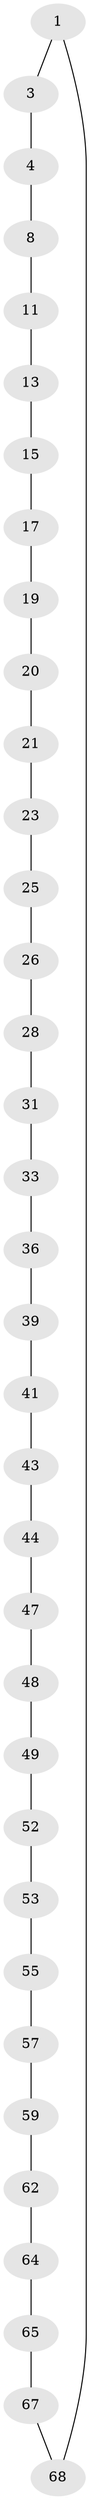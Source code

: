// original degree distribution, {2: 1.0}
// Generated by graph-tools (version 1.1) at 2025/20/03/04/25 18:20:15]
// undirected, 35 vertices, 35 edges
graph export_dot {
graph [start="1"]
  node [color=gray90,style=filled];
  1 [super="+2+70"];
  3;
  4 [super="+5"];
  8 [super="+9"];
  11 [super="+12"];
  13 [super="+14"];
  15 [super="+16"];
  17 [super="+18"];
  19;
  20;
  21 [super="+22"];
  23 [super="+24"];
  25;
  26 [super="+27"];
  28 [super="+29"];
  31 [super="+32"];
  33 [super="+34"];
  36 [super="+37"];
  39 [super="+40"];
  41 [super="+42"];
  43;
  44 [super="+45"];
  47;
  48;
  49 [super="+50"];
  52;
  53 [super="+54"];
  55 [super="+56"];
  57 [super="+58"];
  59 [super="+60"];
  62 [super="+63"];
  64;
  65 [super="+66"];
  67;
  68 [super="+69"];
  1 -- 3;
  1 -- 68;
  3 -- 4;
  4 -- 8;
  8 -- 11;
  11 -- 13;
  13 -- 15;
  15 -- 17;
  17 -- 19;
  19 -- 20;
  20 -- 21;
  21 -- 23;
  23 -- 25;
  25 -- 26;
  26 -- 28;
  28 -- 31;
  31 -- 33;
  33 -- 36;
  36 -- 39;
  39 -- 41;
  41 -- 43;
  43 -- 44;
  44 -- 47;
  47 -- 48;
  48 -- 49;
  49 -- 52;
  52 -- 53;
  53 -- 55;
  55 -- 57;
  57 -- 59;
  59 -- 62;
  62 -- 64;
  64 -- 65;
  65 -- 67;
  67 -- 68;
}
